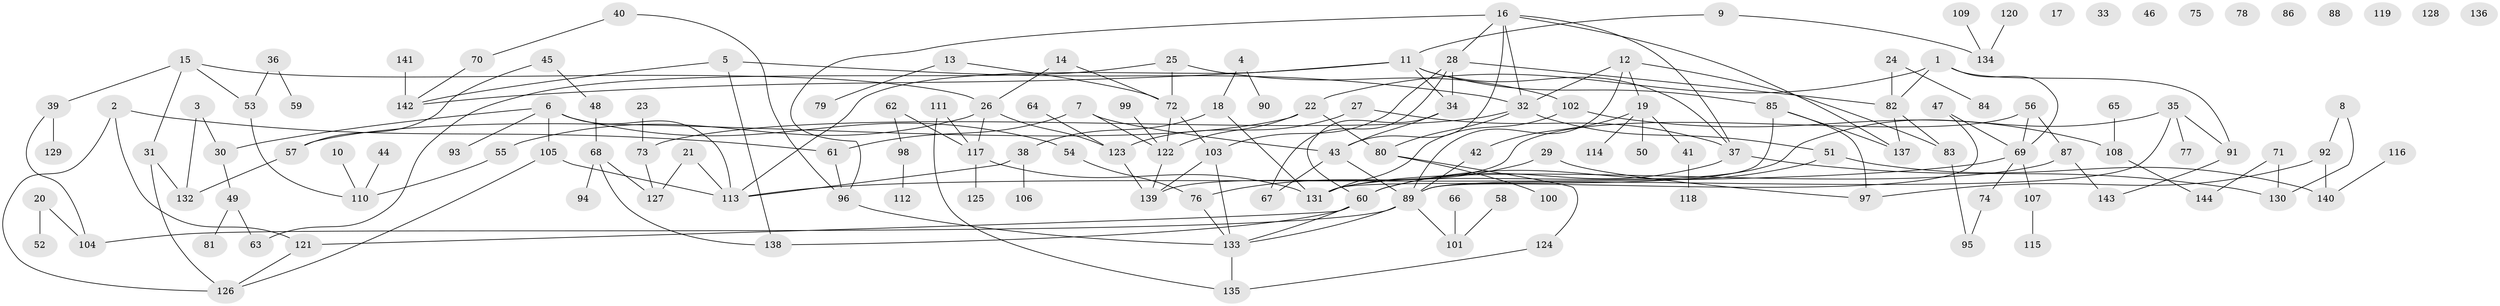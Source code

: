 // Generated by graph-tools (version 1.1) at 2025/49/03/09/25 03:49:08]
// undirected, 144 vertices, 187 edges
graph export_dot {
graph [start="1"]
  node [color=gray90,style=filled];
  1;
  2;
  3;
  4;
  5;
  6;
  7;
  8;
  9;
  10;
  11;
  12;
  13;
  14;
  15;
  16;
  17;
  18;
  19;
  20;
  21;
  22;
  23;
  24;
  25;
  26;
  27;
  28;
  29;
  30;
  31;
  32;
  33;
  34;
  35;
  36;
  37;
  38;
  39;
  40;
  41;
  42;
  43;
  44;
  45;
  46;
  47;
  48;
  49;
  50;
  51;
  52;
  53;
  54;
  55;
  56;
  57;
  58;
  59;
  60;
  61;
  62;
  63;
  64;
  65;
  66;
  67;
  68;
  69;
  70;
  71;
  72;
  73;
  74;
  75;
  76;
  77;
  78;
  79;
  80;
  81;
  82;
  83;
  84;
  85;
  86;
  87;
  88;
  89;
  90;
  91;
  92;
  93;
  94;
  95;
  96;
  97;
  98;
  99;
  100;
  101;
  102;
  103;
  104;
  105;
  106;
  107;
  108;
  109;
  110;
  111;
  112;
  113;
  114;
  115;
  116;
  117;
  118;
  119;
  120;
  121;
  122;
  123;
  124;
  125;
  126;
  127;
  128;
  129;
  130;
  131;
  132;
  133;
  134;
  135;
  136;
  137;
  138;
  139;
  140;
  141;
  142;
  143;
  144;
  1 -- 22;
  1 -- 69;
  1 -- 82;
  1 -- 91;
  2 -- 61;
  2 -- 121;
  2 -- 126;
  3 -- 30;
  3 -- 132;
  4 -- 18;
  4 -- 90;
  5 -- 32;
  5 -- 138;
  5 -- 142;
  6 -- 30;
  6 -- 54;
  6 -- 93;
  6 -- 105;
  6 -- 113;
  7 -- 43;
  7 -- 61;
  7 -- 122;
  8 -- 92;
  8 -- 130;
  9 -- 11;
  9 -- 134;
  10 -- 110;
  11 -- 34;
  11 -- 37;
  11 -- 85;
  11 -- 113;
  11 -- 142;
  12 -- 19;
  12 -- 32;
  12 -- 83;
  12 -- 89;
  13 -- 72;
  13 -- 79;
  14 -- 26;
  14 -- 72;
  15 -- 26;
  15 -- 31;
  15 -- 39;
  15 -- 53;
  16 -- 28;
  16 -- 32;
  16 -- 37;
  16 -- 43;
  16 -- 96;
  16 -- 137;
  18 -- 38;
  18 -- 131;
  19 -- 41;
  19 -- 42;
  19 -- 50;
  19 -- 114;
  20 -- 52;
  20 -- 104;
  21 -- 113;
  21 -- 127;
  22 -- 57;
  22 -- 80;
  22 -- 122;
  23 -- 73;
  24 -- 82;
  24 -- 84;
  25 -- 63;
  25 -- 72;
  25 -- 102;
  26 -- 55;
  26 -- 117;
  26 -- 123;
  27 -- 37;
  27 -- 123;
  28 -- 34;
  28 -- 67;
  28 -- 82;
  28 -- 103;
  29 -- 76;
  29 -- 97;
  30 -- 49;
  31 -- 126;
  31 -- 132;
  32 -- 51;
  32 -- 73;
  32 -- 80;
  34 -- 43;
  34 -- 60;
  35 -- 77;
  35 -- 89;
  35 -- 91;
  35 -- 131;
  36 -- 53;
  36 -- 59;
  37 -- 60;
  37 -- 130;
  38 -- 106;
  38 -- 113;
  39 -- 104;
  39 -- 129;
  40 -- 70;
  40 -- 96;
  41 -- 118;
  42 -- 89;
  43 -- 67;
  43 -- 89;
  44 -- 110;
  45 -- 48;
  45 -- 57;
  47 -- 69;
  47 -- 89;
  48 -- 68;
  49 -- 63;
  49 -- 81;
  51 -- 60;
  51 -- 140;
  53 -- 110;
  54 -- 76;
  55 -- 110;
  56 -- 69;
  56 -- 87;
  56 -- 139;
  57 -- 132;
  58 -- 101;
  60 -- 121;
  60 -- 133;
  60 -- 138;
  61 -- 96;
  62 -- 98;
  62 -- 117;
  64 -- 123;
  65 -- 108;
  66 -- 101;
  68 -- 94;
  68 -- 127;
  68 -- 138;
  69 -- 74;
  69 -- 107;
  69 -- 113;
  70 -- 142;
  71 -- 130;
  71 -- 144;
  72 -- 103;
  72 -- 122;
  73 -- 127;
  74 -- 95;
  76 -- 133;
  80 -- 100;
  80 -- 124;
  82 -- 83;
  82 -- 137;
  83 -- 95;
  85 -- 97;
  85 -- 131;
  85 -- 137;
  87 -- 131;
  87 -- 143;
  89 -- 101;
  89 -- 104;
  89 -- 133;
  91 -- 143;
  92 -- 97;
  92 -- 140;
  96 -- 133;
  98 -- 112;
  99 -- 122;
  102 -- 108;
  102 -- 131;
  103 -- 133;
  103 -- 139;
  105 -- 113;
  105 -- 126;
  107 -- 115;
  108 -- 144;
  109 -- 134;
  111 -- 117;
  111 -- 135;
  116 -- 140;
  117 -- 125;
  117 -- 131;
  120 -- 134;
  121 -- 126;
  122 -- 139;
  123 -- 139;
  124 -- 135;
  133 -- 135;
  141 -- 142;
}
